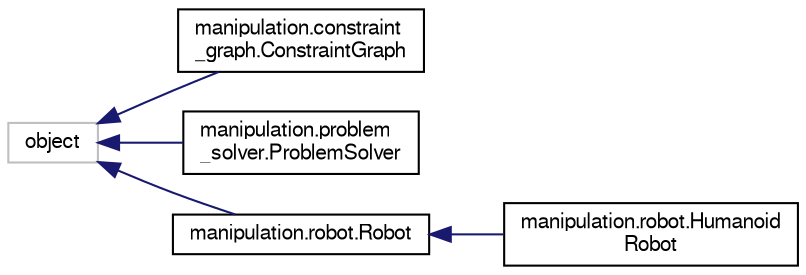 digraph "Graphical Class Hierarchy"
{
  edge [fontname="FreeSans",fontsize="10",labelfontname="FreeSans",labelfontsize="10"];
  node [fontname="FreeSans",fontsize="10",shape=record];
  rankdir="LR";
  Node1 [label="object",height=0.2,width=0.4,color="grey75", fillcolor="white", style="filled"];
  Node1 -> Node2 [dir="back",color="midnightblue",fontsize="10",style="solid",fontname="FreeSans"];
  Node2 [label="manipulation.constraint\l_graph.ConstraintGraph",height=0.2,width=0.4,color="black", fillcolor="white", style="filled",URL="$a00004.html"];
  Node1 -> Node3 [dir="back",color="midnightblue",fontsize="10",style="solid",fontname="FreeSans"];
  Node3 [label="manipulation.problem\l_solver.ProblemSolver",height=0.2,width=0.4,color="black", fillcolor="white", style="filled",URL="$a00011.html",tooltip="Definition of a manipulation planning problem. "];
  Node1 -> Node4 [dir="back",color="midnightblue",fontsize="10",style="solid",fontname="FreeSans"];
  Node4 [label="manipulation.robot.Robot",height=0.2,width=0.4,color="black", fillcolor="white", style="filled",URL="$a00012.html",tooltip="Load and handle a composite robot for manipulation planning. "];
  Node4 -> Node5 [dir="back",color="midnightblue",fontsize="10",style="solid",fontname="FreeSans"];
  Node5 [label="manipulation.robot.Humanoid\lRobot",height=0.2,width=0.4,color="black", fillcolor="white", style="filled",URL="$a00009.html"];
}
